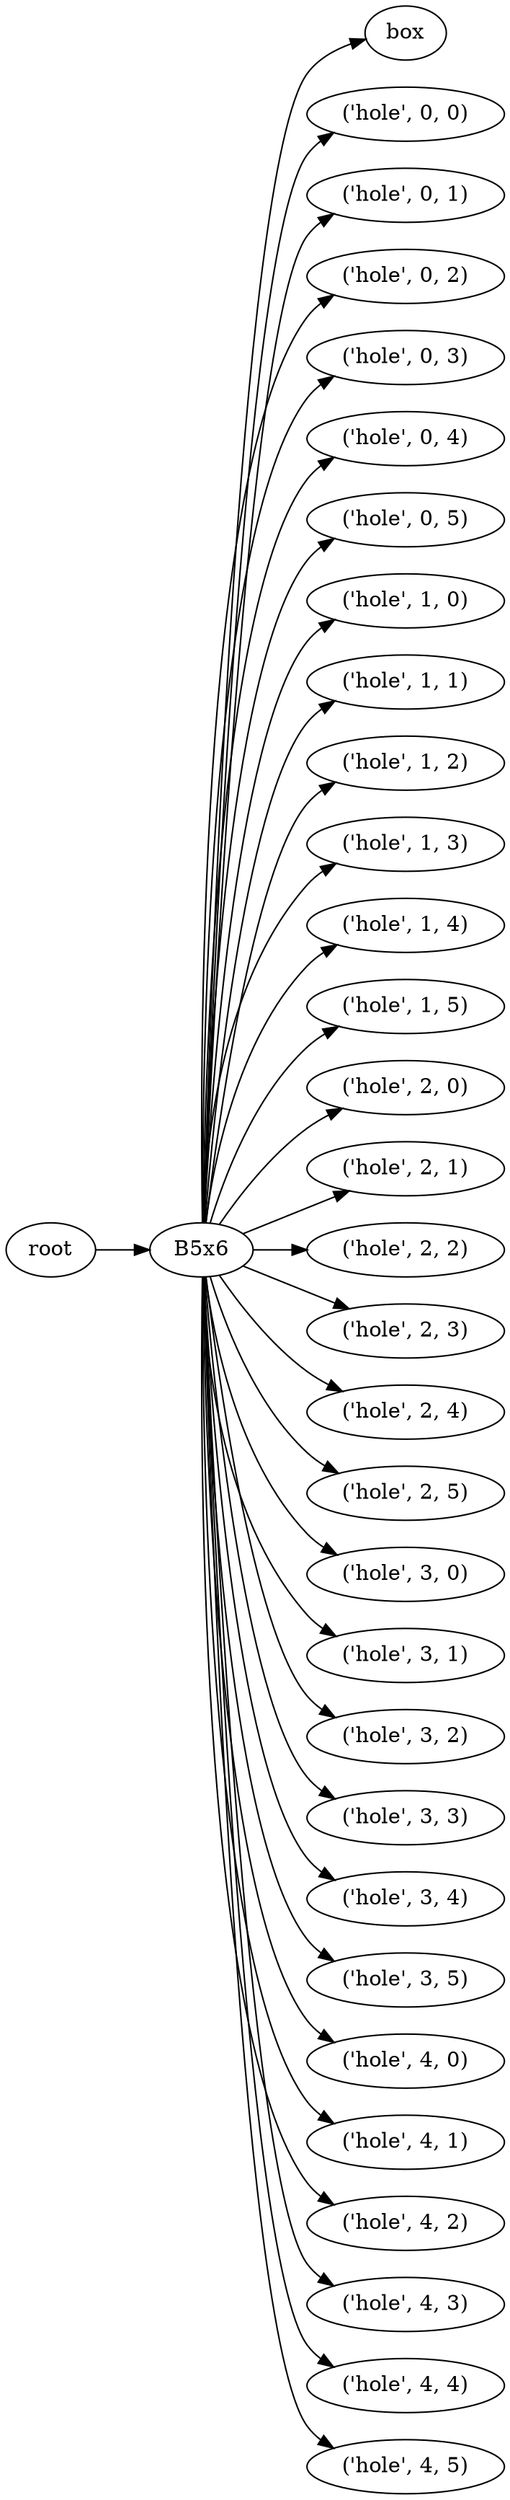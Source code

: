 digraph B5x6 {
	graph [rankdir=LR]
	root_246 [label=root href="javascript:s=&quot;\(\)\nNone&quot;; console.log(s); alert(s);"]
	B5x6_247 [label=B5x6 href="javascript:s=&quot;\(&#x27;B5x6&#x27;,\)\nSimpleGridBox&quot;; console.log(s); alert(s);" tooltip=SimpleGridBox]
	box_248 [label=box href="javascript:s=&quot;\(&#x27;B5x6&#x27;,\ &#x27;box&#x27;\)\nBox&quot;; console.log(s); alert(s);" tooltip=Box]
	hole_249 [label="\('hole',\ 0,\ 0\)" href="javascript:s=&quot;\(&#x27;B5x6&#x27;,\ \(&#x27;hole&#x27;,\ 0,\ 0\)\)\nBox&quot;; console.log(s); alert(s);" tooltip=Box]
	hole_250 [label="\('hole',\ 0,\ 1\)" href="javascript:s=&quot;\(&#x27;B5x6&#x27;,\ \(&#x27;hole&#x27;,\ 0,\ 1\)\)\nBox&quot;; console.log(s); alert(s);" tooltip=Box]
	hole_251 [label="\('hole',\ 0,\ 2\)" href="javascript:s=&quot;\(&#x27;B5x6&#x27;,\ \(&#x27;hole&#x27;,\ 0,\ 2\)\)\nBox&quot;; console.log(s); alert(s);" tooltip=Box]
	hole_252 [label="\('hole',\ 0,\ 3\)" href="javascript:s=&quot;\(&#x27;B5x6&#x27;,\ \(&#x27;hole&#x27;,\ 0,\ 3\)\)\nBox&quot;; console.log(s); alert(s);" tooltip=Box]
	hole_253 [label="\('hole',\ 0,\ 4\)" href="javascript:s=&quot;\(&#x27;B5x6&#x27;,\ \(&#x27;hole&#x27;,\ 0,\ 4\)\)\nBox&quot;; console.log(s); alert(s);" tooltip=Box]
	hole_254 [label="\('hole',\ 0,\ 5\)" href="javascript:s=&quot;\(&#x27;B5x6&#x27;,\ \(&#x27;hole&#x27;,\ 0,\ 5\)\)\nBox&quot;; console.log(s); alert(s);" tooltip=Box]
	hole_255 [label="\('hole',\ 1,\ 0\)" href="javascript:s=&quot;\(&#x27;B5x6&#x27;,\ \(&#x27;hole&#x27;,\ 1,\ 0\)\)\nBox&quot;; console.log(s); alert(s);" tooltip=Box]
	hole_256 [label="\('hole',\ 1,\ 1\)" href="javascript:s=&quot;\(&#x27;B5x6&#x27;,\ \(&#x27;hole&#x27;,\ 1,\ 1\)\)\nBox&quot;; console.log(s); alert(s);" tooltip=Box]
	hole_257 [label="\('hole',\ 1,\ 2\)" href="javascript:s=&quot;\(&#x27;B5x6&#x27;,\ \(&#x27;hole&#x27;,\ 1,\ 2\)\)\nBox&quot;; console.log(s); alert(s);" tooltip=Box]
	hole_258 [label="\('hole',\ 1,\ 3\)" href="javascript:s=&quot;\(&#x27;B5x6&#x27;,\ \(&#x27;hole&#x27;,\ 1,\ 3\)\)\nBox&quot;; console.log(s); alert(s);" tooltip=Box]
	hole_259 [label="\('hole',\ 1,\ 4\)" href="javascript:s=&quot;\(&#x27;B5x6&#x27;,\ \(&#x27;hole&#x27;,\ 1,\ 4\)\)\nBox&quot;; console.log(s); alert(s);" tooltip=Box]
	hole_260 [label="\('hole',\ 1,\ 5\)" href="javascript:s=&quot;\(&#x27;B5x6&#x27;,\ \(&#x27;hole&#x27;,\ 1,\ 5\)\)\nBox&quot;; console.log(s); alert(s);" tooltip=Box]
	hole_261 [label="\('hole',\ 2,\ 0\)" href="javascript:s=&quot;\(&#x27;B5x6&#x27;,\ \(&#x27;hole&#x27;,\ 2,\ 0\)\)\nBox&quot;; console.log(s); alert(s);" tooltip=Box]
	hole_262 [label="\('hole',\ 2,\ 1\)" href="javascript:s=&quot;\(&#x27;B5x6&#x27;,\ \(&#x27;hole&#x27;,\ 2,\ 1\)\)\nBox&quot;; console.log(s); alert(s);" tooltip=Box]
	hole_263 [label="\('hole',\ 2,\ 2\)" href="javascript:s=&quot;\(&#x27;B5x6&#x27;,\ \(&#x27;hole&#x27;,\ 2,\ 2\)\)\nBox&quot;; console.log(s); alert(s);" tooltip=Box]
	hole_264 [label="\('hole',\ 2,\ 3\)" href="javascript:s=&quot;\(&#x27;B5x6&#x27;,\ \(&#x27;hole&#x27;,\ 2,\ 3\)\)\nBox&quot;; console.log(s); alert(s);" tooltip=Box]
	hole_265 [label="\('hole',\ 2,\ 4\)" href="javascript:s=&quot;\(&#x27;B5x6&#x27;,\ \(&#x27;hole&#x27;,\ 2,\ 4\)\)\nBox&quot;; console.log(s); alert(s);" tooltip=Box]
	hole_266 [label="\('hole',\ 2,\ 5\)" href="javascript:s=&quot;\(&#x27;B5x6&#x27;,\ \(&#x27;hole&#x27;,\ 2,\ 5\)\)\nBox&quot;; console.log(s); alert(s);" tooltip=Box]
	hole_267 [label="\('hole',\ 3,\ 0\)" href="javascript:s=&quot;\(&#x27;B5x6&#x27;,\ \(&#x27;hole&#x27;,\ 3,\ 0\)\)\nBox&quot;; console.log(s); alert(s);" tooltip=Box]
	hole_268 [label="\('hole',\ 3,\ 1\)" href="javascript:s=&quot;\(&#x27;B5x6&#x27;,\ \(&#x27;hole&#x27;,\ 3,\ 1\)\)\nBox&quot;; console.log(s); alert(s);" tooltip=Box]
	hole_269 [label="\('hole',\ 3,\ 2\)" href="javascript:s=&quot;\(&#x27;B5x6&#x27;,\ \(&#x27;hole&#x27;,\ 3,\ 2\)\)\nBox&quot;; console.log(s); alert(s);" tooltip=Box]
	hole_270 [label="\('hole',\ 3,\ 3\)" href="javascript:s=&quot;\(&#x27;B5x6&#x27;,\ \(&#x27;hole&#x27;,\ 3,\ 3\)\)\nBox&quot;; console.log(s); alert(s);" tooltip=Box]
	hole_271 [label="\('hole',\ 3,\ 4\)" href="javascript:s=&quot;\(&#x27;B5x6&#x27;,\ \(&#x27;hole&#x27;,\ 3,\ 4\)\)\nBox&quot;; console.log(s); alert(s);" tooltip=Box]
	hole_272 [label="\('hole',\ 3,\ 5\)" href="javascript:s=&quot;\(&#x27;B5x6&#x27;,\ \(&#x27;hole&#x27;,\ 3,\ 5\)\)\nBox&quot;; console.log(s); alert(s);" tooltip=Box]
	hole_273 [label="\('hole',\ 4,\ 0\)" href="javascript:s=&quot;\(&#x27;B5x6&#x27;,\ \(&#x27;hole&#x27;,\ 4,\ 0\)\)\nBox&quot;; console.log(s); alert(s);" tooltip=Box]
	hole_274 [label="\('hole',\ 4,\ 1\)" href="javascript:s=&quot;\(&#x27;B5x6&#x27;,\ \(&#x27;hole&#x27;,\ 4,\ 1\)\)\nBox&quot;; console.log(s); alert(s);" tooltip=Box]
	hole_275 [label="\('hole',\ 4,\ 2\)" href="javascript:s=&quot;\(&#x27;B5x6&#x27;,\ \(&#x27;hole&#x27;,\ 4,\ 2\)\)\nBox&quot;; console.log(s); alert(s);" tooltip=Box]
	hole_276 [label="\('hole',\ 4,\ 3\)" href="javascript:s=&quot;\(&#x27;B5x6&#x27;,\ \(&#x27;hole&#x27;,\ 4,\ 3\)\)\nBox&quot;; console.log(s); alert(s);" tooltip=Box]
	hole_277 [label="\('hole',\ 4,\ 4\)" href="javascript:s=&quot;\(&#x27;B5x6&#x27;,\ \(&#x27;hole&#x27;,\ 4,\ 4\)\)\nBox&quot;; console.log(s); alert(s);" tooltip=Box]
	hole_278 [label="\('hole',\ 4,\ 5\)" href="javascript:s=&quot;\(&#x27;B5x6&#x27;,\ \(&#x27;hole&#x27;,\ 4,\ 5\)\)\nBox&quot;; console.log(s); alert(s);" tooltip=Box]
	root_246 -> B5x6_247
	B5x6_247 -> box_248
	B5x6_247 -> hole_249
	B5x6_247 -> hole_250
	B5x6_247 -> hole_251
	B5x6_247 -> hole_252
	B5x6_247 -> hole_253
	B5x6_247 -> hole_254
	B5x6_247 -> hole_255
	B5x6_247 -> hole_256
	B5x6_247 -> hole_257
	B5x6_247 -> hole_258
	B5x6_247 -> hole_259
	B5x6_247 -> hole_260
	B5x6_247 -> hole_261
	B5x6_247 -> hole_262
	B5x6_247 -> hole_263
	B5x6_247 -> hole_264
	B5x6_247 -> hole_265
	B5x6_247 -> hole_266
	B5x6_247 -> hole_267
	B5x6_247 -> hole_268
	B5x6_247 -> hole_269
	B5x6_247 -> hole_270
	B5x6_247 -> hole_271
	B5x6_247 -> hole_272
	B5x6_247 -> hole_273
	B5x6_247 -> hole_274
	B5x6_247 -> hole_275
	B5x6_247 -> hole_276
	B5x6_247 -> hole_277
	B5x6_247 -> hole_278
}
